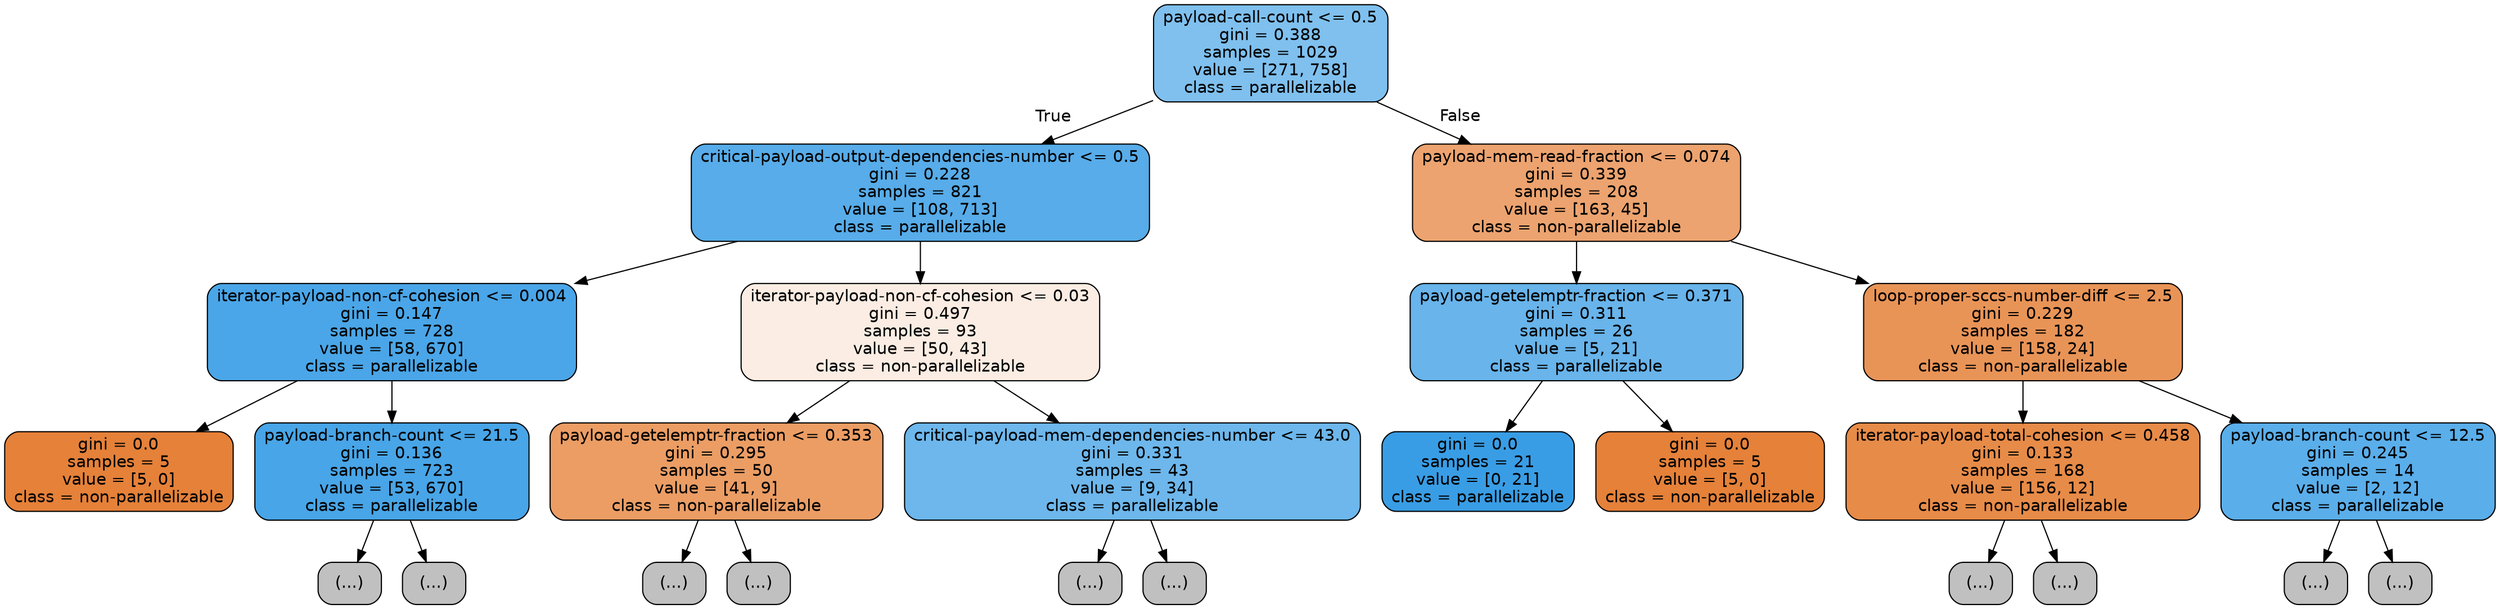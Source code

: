 digraph Tree {
node [shape=box, style="filled, rounded", color="black", fontname=helvetica] ;
edge [fontname=helvetica] ;
0 [label="payload-call-count <= 0.5\ngini = 0.388\nsamples = 1029\nvalue = [271, 758]\nclass = parallelizable", fillcolor="#399de5a4"] ;
1 [label="critical-payload-output-dependencies-number <= 0.5\ngini = 0.228\nsamples = 821\nvalue = [108, 713]\nclass = parallelizable", fillcolor="#399de5d8"] ;
0 -> 1 [labeldistance=2.5, labelangle=45, headlabel="True"] ;
2 [label="iterator-payload-non-cf-cohesion <= 0.004\ngini = 0.147\nsamples = 728\nvalue = [58, 670]\nclass = parallelizable", fillcolor="#399de5e9"] ;
1 -> 2 ;
3 [label="gini = 0.0\nsamples = 5\nvalue = [5, 0]\nclass = non-parallelizable", fillcolor="#e58139ff"] ;
2 -> 3 ;
4 [label="payload-branch-count <= 21.5\ngini = 0.136\nsamples = 723\nvalue = [53, 670]\nclass = parallelizable", fillcolor="#399de5eb"] ;
2 -> 4 ;
5 [label="(...)", fillcolor="#C0C0C0"] ;
4 -> 5 ;
90 [label="(...)", fillcolor="#C0C0C0"] ;
4 -> 90 ;
91 [label="iterator-payload-non-cf-cohesion <= 0.03\ngini = 0.497\nsamples = 93\nvalue = [50, 43]\nclass = non-parallelizable", fillcolor="#e5813924"] ;
1 -> 91 ;
92 [label="payload-getelemptr-fraction <= 0.353\ngini = 0.295\nsamples = 50\nvalue = [41, 9]\nclass = non-parallelizable", fillcolor="#e58139c7"] ;
91 -> 92 ;
93 [label="(...)", fillcolor="#C0C0C0"] ;
92 -> 93 ;
100 [label="(...)", fillcolor="#C0C0C0"] ;
92 -> 100 ;
101 [label="critical-payload-mem-dependencies-number <= 43.0\ngini = 0.331\nsamples = 43\nvalue = [9, 34]\nclass = parallelizable", fillcolor="#399de5bb"] ;
91 -> 101 ;
102 [label="(...)", fillcolor="#C0C0C0"] ;
101 -> 102 ;
115 [label="(...)", fillcolor="#C0C0C0"] ;
101 -> 115 ;
116 [label="payload-mem-read-fraction <= 0.074\ngini = 0.339\nsamples = 208\nvalue = [163, 45]\nclass = non-parallelizable", fillcolor="#e58139b9"] ;
0 -> 116 [labeldistance=2.5, labelangle=-45, headlabel="False"] ;
117 [label="payload-getelemptr-fraction <= 0.371\ngini = 0.311\nsamples = 26\nvalue = [5, 21]\nclass = parallelizable", fillcolor="#399de5c2"] ;
116 -> 117 ;
118 [label="gini = 0.0\nsamples = 21\nvalue = [0, 21]\nclass = parallelizable", fillcolor="#399de5ff"] ;
117 -> 118 ;
119 [label="gini = 0.0\nsamples = 5\nvalue = [5, 0]\nclass = non-parallelizable", fillcolor="#e58139ff"] ;
117 -> 119 ;
120 [label="loop-proper-sccs-number-diff <= 2.5\ngini = 0.229\nsamples = 182\nvalue = [158, 24]\nclass = non-parallelizable", fillcolor="#e58139d8"] ;
116 -> 120 ;
121 [label="iterator-payload-total-cohesion <= 0.458\ngini = 0.133\nsamples = 168\nvalue = [156, 12]\nclass = non-parallelizable", fillcolor="#e58139eb"] ;
120 -> 121 ;
122 [label="(...)", fillcolor="#C0C0C0"] ;
121 -> 122 ;
133 [label="(...)", fillcolor="#C0C0C0"] ;
121 -> 133 ;
140 [label="payload-branch-count <= 12.5\ngini = 0.245\nsamples = 14\nvalue = [2, 12]\nclass = parallelizable", fillcolor="#399de5d4"] ;
120 -> 140 ;
141 [label="(...)", fillcolor="#C0C0C0"] ;
140 -> 141 ;
142 [label="(...)", fillcolor="#C0C0C0"] ;
140 -> 142 ;
}